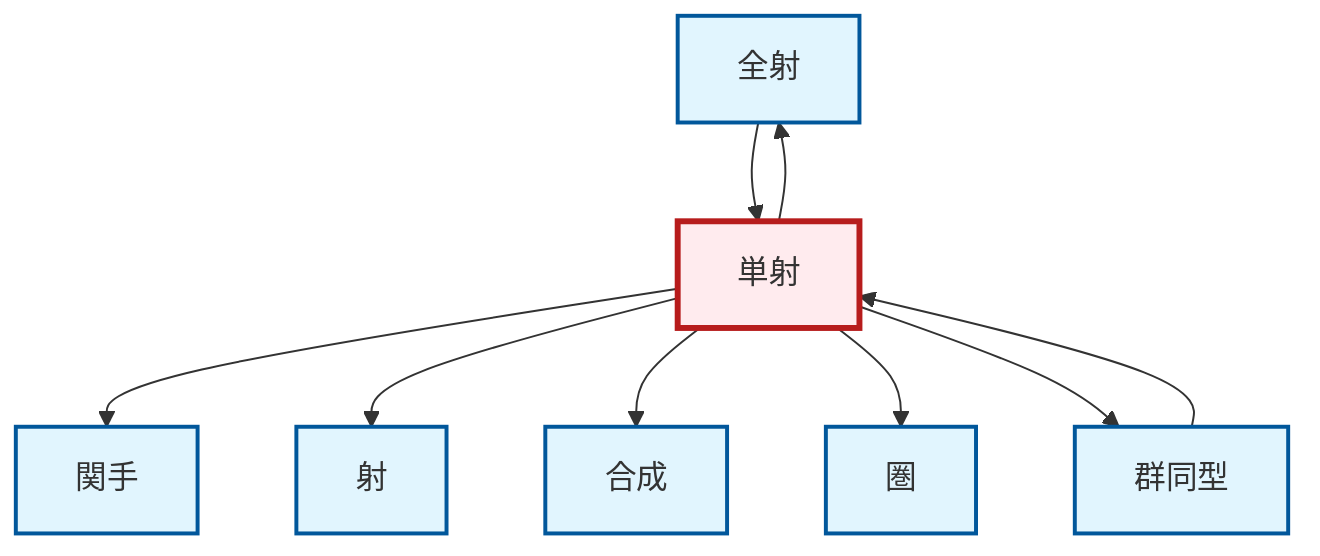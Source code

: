 graph TD
    classDef definition fill:#e1f5fe,stroke:#01579b,stroke-width:2px
    classDef theorem fill:#f3e5f5,stroke:#4a148c,stroke-width:2px
    classDef axiom fill:#fff3e0,stroke:#e65100,stroke-width:2px
    classDef example fill:#e8f5e9,stroke:#1b5e20,stroke-width:2px
    classDef current fill:#ffebee,stroke:#b71c1c,stroke-width:3px
    def-composition["合成"]:::definition
    def-morphism["射"]:::definition
    def-epimorphism["全射"]:::definition
    def-monomorphism["単射"]:::definition
    def-category["圏"]:::definition
    def-isomorphism["群同型"]:::definition
    def-functor["関手"]:::definition
    def-monomorphism --> def-functor
    def-isomorphism --> def-monomorphism
    def-monomorphism --> def-morphism
    def-monomorphism --> def-composition
    def-monomorphism --> def-epimorphism
    def-monomorphism --> def-category
    def-epimorphism --> def-monomorphism
    def-monomorphism --> def-isomorphism
    class def-monomorphism current